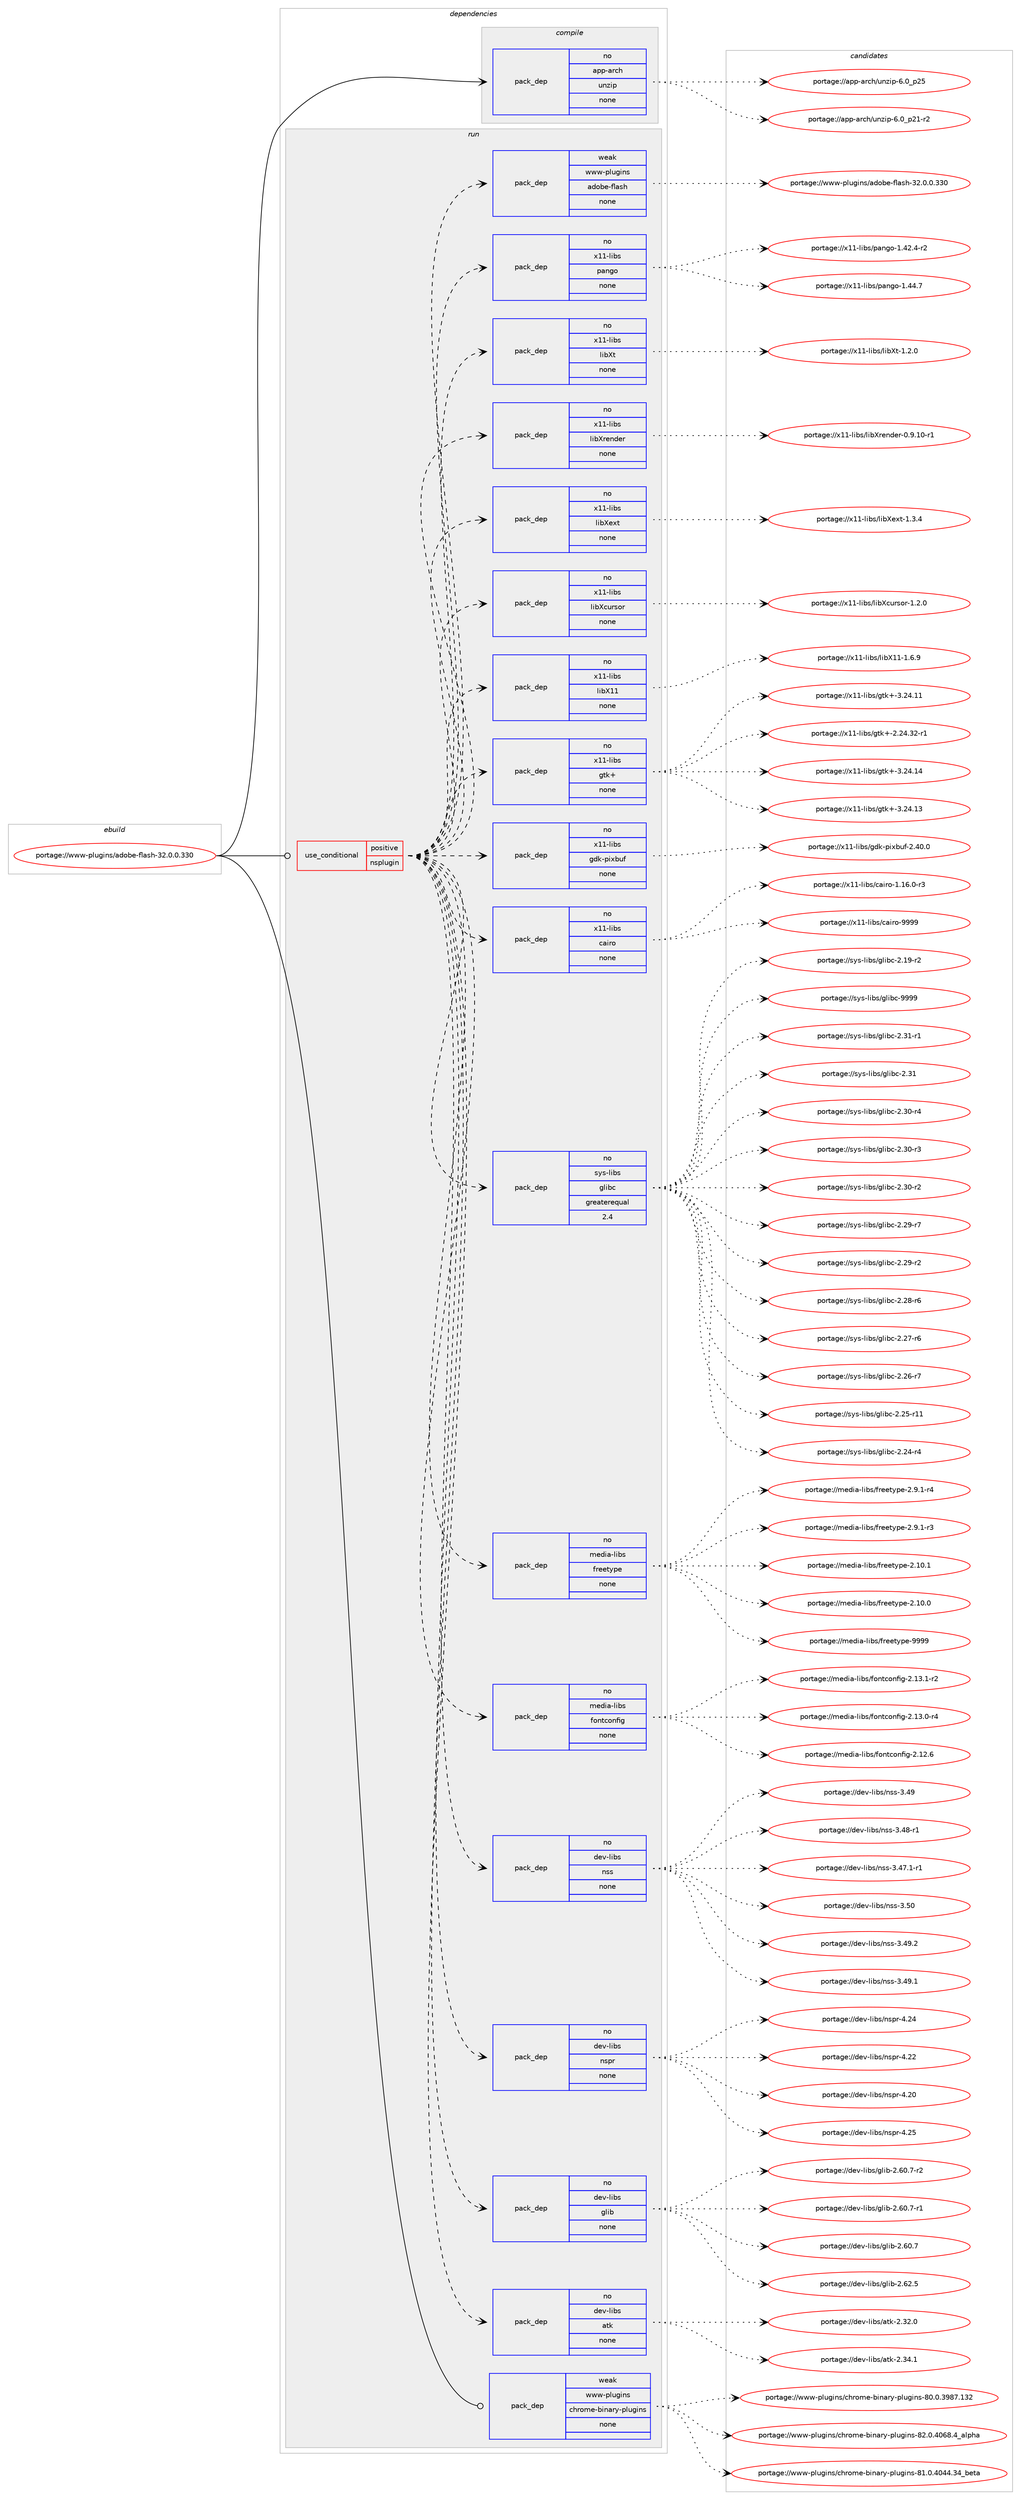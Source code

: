 digraph prolog {

# *************
# Graph options
# *************

newrank=true;
concentrate=true;
compound=true;
graph [rankdir=LR,fontname=Helvetica,fontsize=10,ranksep=1.5];#, ranksep=2.5, nodesep=0.2];
edge  [arrowhead=vee];
node  [fontname=Helvetica,fontsize=10];

# **********
# The ebuild
# **********

subgraph cluster_leftcol {
color=gray;
rank=same;
label=<<i>ebuild</i>>;
id [label="portage://www-plugins/adobe-flash-32.0.0.330", color=red, width=4, href="../www-plugins/adobe-flash-32.0.0.330.svg"];
}

# ****************
# The dependencies
# ****************

subgraph cluster_midcol {
color=gray;
label=<<i>dependencies</i>>;
subgraph cluster_compile {
fillcolor="#eeeeee";
style=filled;
label=<<i>compile</i>>;
subgraph pack13948 {
dependency16282 [label=<<TABLE BORDER="0" CELLBORDER="1" CELLSPACING="0" CELLPADDING="4" WIDTH="220"><TR><TD ROWSPAN="6" CELLPADDING="30">pack_dep</TD></TR><TR><TD WIDTH="110">no</TD></TR><TR><TD>app-arch</TD></TR><TR><TD>unzip</TD></TR><TR><TD>none</TD></TR><TR><TD></TD></TR></TABLE>>, shape=none, color=blue];
}
id:e -> dependency16282:w [weight=20,style="solid",arrowhead="vee"];
}
subgraph cluster_compileandrun {
fillcolor="#eeeeee";
style=filled;
label=<<i>compile and run</i>>;
}
subgraph cluster_run {
fillcolor="#eeeeee";
style=filled;
label=<<i>run</i>>;
subgraph cond2040 {
dependency16283 [label=<<TABLE BORDER="0" CELLBORDER="1" CELLSPACING="0" CELLPADDING="4"><TR><TD ROWSPAN="3" CELLPADDING="10">use_conditional</TD></TR><TR><TD>positive</TD></TR><TR><TD>nsplugin</TD></TR></TABLE>>, shape=none, color=red];
subgraph pack13949 {
dependency16284 [label=<<TABLE BORDER="0" CELLBORDER="1" CELLSPACING="0" CELLPADDING="4" WIDTH="220"><TR><TD ROWSPAN="6" CELLPADDING="30">pack_dep</TD></TR><TR><TD WIDTH="110">no</TD></TR><TR><TD>dev-libs</TD></TR><TR><TD>atk</TD></TR><TR><TD>none</TD></TR><TR><TD></TD></TR></TABLE>>, shape=none, color=blue];
}
dependency16283:e -> dependency16284:w [weight=20,style="dashed",arrowhead="vee"];
subgraph pack13950 {
dependency16285 [label=<<TABLE BORDER="0" CELLBORDER="1" CELLSPACING="0" CELLPADDING="4" WIDTH="220"><TR><TD ROWSPAN="6" CELLPADDING="30">pack_dep</TD></TR><TR><TD WIDTH="110">no</TD></TR><TR><TD>dev-libs</TD></TR><TR><TD>glib</TD></TR><TR><TD>none</TD></TR><TR><TD></TD></TR></TABLE>>, shape=none, color=blue];
}
dependency16283:e -> dependency16285:w [weight=20,style="dashed",arrowhead="vee"];
subgraph pack13951 {
dependency16286 [label=<<TABLE BORDER="0" CELLBORDER="1" CELLSPACING="0" CELLPADDING="4" WIDTH="220"><TR><TD ROWSPAN="6" CELLPADDING="30">pack_dep</TD></TR><TR><TD WIDTH="110">no</TD></TR><TR><TD>dev-libs</TD></TR><TR><TD>nspr</TD></TR><TR><TD>none</TD></TR><TR><TD></TD></TR></TABLE>>, shape=none, color=blue];
}
dependency16283:e -> dependency16286:w [weight=20,style="dashed",arrowhead="vee"];
subgraph pack13952 {
dependency16287 [label=<<TABLE BORDER="0" CELLBORDER="1" CELLSPACING="0" CELLPADDING="4" WIDTH="220"><TR><TD ROWSPAN="6" CELLPADDING="30">pack_dep</TD></TR><TR><TD WIDTH="110">no</TD></TR><TR><TD>dev-libs</TD></TR><TR><TD>nss</TD></TR><TR><TD>none</TD></TR><TR><TD></TD></TR></TABLE>>, shape=none, color=blue];
}
dependency16283:e -> dependency16287:w [weight=20,style="dashed",arrowhead="vee"];
subgraph pack13953 {
dependency16288 [label=<<TABLE BORDER="0" CELLBORDER="1" CELLSPACING="0" CELLPADDING="4" WIDTH="220"><TR><TD ROWSPAN="6" CELLPADDING="30">pack_dep</TD></TR><TR><TD WIDTH="110">no</TD></TR><TR><TD>media-libs</TD></TR><TR><TD>fontconfig</TD></TR><TR><TD>none</TD></TR><TR><TD></TD></TR></TABLE>>, shape=none, color=blue];
}
dependency16283:e -> dependency16288:w [weight=20,style="dashed",arrowhead="vee"];
subgraph pack13954 {
dependency16289 [label=<<TABLE BORDER="0" CELLBORDER="1" CELLSPACING="0" CELLPADDING="4" WIDTH="220"><TR><TD ROWSPAN="6" CELLPADDING="30">pack_dep</TD></TR><TR><TD WIDTH="110">no</TD></TR><TR><TD>media-libs</TD></TR><TR><TD>freetype</TD></TR><TR><TD>none</TD></TR><TR><TD></TD></TR></TABLE>>, shape=none, color=blue];
}
dependency16283:e -> dependency16289:w [weight=20,style="dashed",arrowhead="vee"];
subgraph pack13955 {
dependency16290 [label=<<TABLE BORDER="0" CELLBORDER="1" CELLSPACING="0" CELLPADDING="4" WIDTH="220"><TR><TD ROWSPAN="6" CELLPADDING="30">pack_dep</TD></TR><TR><TD WIDTH="110">no</TD></TR><TR><TD>sys-libs</TD></TR><TR><TD>glibc</TD></TR><TR><TD>greaterequal</TD></TR><TR><TD>2.4</TD></TR></TABLE>>, shape=none, color=blue];
}
dependency16283:e -> dependency16290:w [weight=20,style="dashed",arrowhead="vee"];
subgraph pack13956 {
dependency16291 [label=<<TABLE BORDER="0" CELLBORDER="1" CELLSPACING="0" CELLPADDING="4" WIDTH="220"><TR><TD ROWSPAN="6" CELLPADDING="30">pack_dep</TD></TR><TR><TD WIDTH="110">no</TD></TR><TR><TD>x11-libs</TD></TR><TR><TD>cairo</TD></TR><TR><TD>none</TD></TR><TR><TD></TD></TR></TABLE>>, shape=none, color=blue];
}
dependency16283:e -> dependency16291:w [weight=20,style="dashed",arrowhead="vee"];
subgraph pack13957 {
dependency16292 [label=<<TABLE BORDER="0" CELLBORDER="1" CELLSPACING="0" CELLPADDING="4" WIDTH="220"><TR><TD ROWSPAN="6" CELLPADDING="30">pack_dep</TD></TR><TR><TD WIDTH="110">no</TD></TR><TR><TD>x11-libs</TD></TR><TR><TD>gdk-pixbuf</TD></TR><TR><TD>none</TD></TR><TR><TD></TD></TR></TABLE>>, shape=none, color=blue];
}
dependency16283:e -> dependency16292:w [weight=20,style="dashed",arrowhead="vee"];
subgraph pack13958 {
dependency16293 [label=<<TABLE BORDER="0" CELLBORDER="1" CELLSPACING="0" CELLPADDING="4" WIDTH="220"><TR><TD ROWSPAN="6" CELLPADDING="30">pack_dep</TD></TR><TR><TD WIDTH="110">no</TD></TR><TR><TD>x11-libs</TD></TR><TR><TD>gtk+</TD></TR><TR><TD>none</TD></TR><TR><TD></TD></TR></TABLE>>, shape=none, color=blue];
}
dependency16283:e -> dependency16293:w [weight=20,style="dashed",arrowhead="vee"];
subgraph pack13959 {
dependency16294 [label=<<TABLE BORDER="0" CELLBORDER="1" CELLSPACING="0" CELLPADDING="4" WIDTH="220"><TR><TD ROWSPAN="6" CELLPADDING="30">pack_dep</TD></TR><TR><TD WIDTH="110">no</TD></TR><TR><TD>x11-libs</TD></TR><TR><TD>libX11</TD></TR><TR><TD>none</TD></TR><TR><TD></TD></TR></TABLE>>, shape=none, color=blue];
}
dependency16283:e -> dependency16294:w [weight=20,style="dashed",arrowhead="vee"];
subgraph pack13960 {
dependency16295 [label=<<TABLE BORDER="0" CELLBORDER="1" CELLSPACING="0" CELLPADDING="4" WIDTH="220"><TR><TD ROWSPAN="6" CELLPADDING="30">pack_dep</TD></TR><TR><TD WIDTH="110">no</TD></TR><TR><TD>x11-libs</TD></TR><TR><TD>libXcursor</TD></TR><TR><TD>none</TD></TR><TR><TD></TD></TR></TABLE>>, shape=none, color=blue];
}
dependency16283:e -> dependency16295:w [weight=20,style="dashed",arrowhead="vee"];
subgraph pack13961 {
dependency16296 [label=<<TABLE BORDER="0" CELLBORDER="1" CELLSPACING="0" CELLPADDING="4" WIDTH="220"><TR><TD ROWSPAN="6" CELLPADDING="30">pack_dep</TD></TR><TR><TD WIDTH="110">no</TD></TR><TR><TD>x11-libs</TD></TR><TR><TD>libXext</TD></TR><TR><TD>none</TD></TR><TR><TD></TD></TR></TABLE>>, shape=none, color=blue];
}
dependency16283:e -> dependency16296:w [weight=20,style="dashed",arrowhead="vee"];
subgraph pack13962 {
dependency16297 [label=<<TABLE BORDER="0" CELLBORDER="1" CELLSPACING="0" CELLPADDING="4" WIDTH="220"><TR><TD ROWSPAN="6" CELLPADDING="30">pack_dep</TD></TR><TR><TD WIDTH="110">no</TD></TR><TR><TD>x11-libs</TD></TR><TR><TD>libXrender</TD></TR><TR><TD>none</TD></TR><TR><TD></TD></TR></TABLE>>, shape=none, color=blue];
}
dependency16283:e -> dependency16297:w [weight=20,style="dashed",arrowhead="vee"];
subgraph pack13963 {
dependency16298 [label=<<TABLE BORDER="0" CELLBORDER="1" CELLSPACING="0" CELLPADDING="4" WIDTH="220"><TR><TD ROWSPAN="6" CELLPADDING="30">pack_dep</TD></TR><TR><TD WIDTH="110">no</TD></TR><TR><TD>x11-libs</TD></TR><TR><TD>libXt</TD></TR><TR><TD>none</TD></TR><TR><TD></TD></TR></TABLE>>, shape=none, color=blue];
}
dependency16283:e -> dependency16298:w [weight=20,style="dashed",arrowhead="vee"];
subgraph pack13964 {
dependency16299 [label=<<TABLE BORDER="0" CELLBORDER="1" CELLSPACING="0" CELLPADDING="4" WIDTH="220"><TR><TD ROWSPAN="6" CELLPADDING="30">pack_dep</TD></TR><TR><TD WIDTH="110">no</TD></TR><TR><TD>x11-libs</TD></TR><TR><TD>pango</TD></TR><TR><TD>none</TD></TR><TR><TD></TD></TR></TABLE>>, shape=none, color=blue];
}
dependency16283:e -> dependency16299:w [weight=20,style="dashed",arrowhead="vee"];
subgraph pack13965 {
dependency16300 [label=<<TABLE BORDER="0" CELLBORDER="1" CELLSPACING="0" CELLPADDING="4" WIDTH="220"><TR><TD ROWSPAN="6" CELLPADDING="30">pack_dep</TD></TR><TR><TD WIDTH="110">weak</TD></TR><TR><TD>www-plugins</TD></TR><TR><TD>adobe-flash</TD></TR><TR><TD>none</TD></TR><TR><TD></TD></TR></TABLE>>, shape=none, color=blue];
}
dependency16283:e -> dependency16300:w [weight=20,style="dashed",arrowhead="vee"];
}
id:e -> dependency16283:w [weight=20,style="solid",arrowhead="odot"];
subgraph pack13966 {
dependency16301 [label=<<TABLE BORDER="0" CELLBORDER="1" CELLSPACING="0" CELLPADDING="4" WIDTH="220"><TR><TD ROWSPAN="6" CELLPADDING="30">pack_dep</TD></TR><TR><TD WIDTH="110">weak</TD></TR><TR><TD>www-plugins</TD></TR><TR><TD>chrome-binary-plugins</TD></TR><TR><TD>none</TD></TR><TR><TD></TD></TR></TABLE>>, shape=none, color=blue];
}
id:e -> dependency16301:w [weight=20,style="solid",arrowhead="odot"];
}
}

# **************
# The candidates
# **************

subgraph cluster_choices {
rank=same;
color=gray;
label=<<i>candidates</i>>;

subgraph choice13948 {
color=black;
nodesep=1;
choice971121124597114991044711711012210511245544648951125053 [label="portage://app-arch/unzip-6.0_p25", color=red, width=4,href="../app-arch/unzip-6.0_p25.svg"];
choice9711211245971149910447117110122105112455446489511250494511450 [label="portage://app-arch/unzip-6.0_p21-r2", color=red, width=4,href="../app-arch/unzip-6.0_p21-r2.svg"];
dependency16282:e -> choice971121124597114991044711711012210511245544648951125053:w [style=dotted,weight="100"];
dependency16282:e -> choice9711211245971149910447117110122105112455446489511250494511450:w [style=dotted,weight="100"];
}
subgraph choice13949 {
color=black;
nodesep=1;
choice1001011184510810598115479711610745504651524649 [label="portage://dev-libs/atk-2.34.1", color=red, width=4,href="../dev-libs/atk-2.34.1.svg"];
choice1001011184510810598115479711610745504651504648 [label="portage://dev-libs/atk-2.32.0", color=red, width=4,href="../dev-libs/atk-2.32.0.svg"];
dependency16284:e -> choice1001011184510810598115479711610745504651524649:w [style=dotted,weight="100"];
dependency16284:e -> choice1001011184510810598115479711610745504651504648:w [style=dotted,weight="100"];
}
subgraph choice13950 {
color=black;
nodesep=1;
choice1001011184510810598115471031081059845504654504653 [label="portage://dev-libs/glib-2.62.5", color=red, width=4,href="../dev-libs/glib-2.62.5.svg"];
choice10010111845108105981154710310810598455046544846554511450 [label="portage://dev-libs/glib-2.60.7-r2", color=red, width=4,href="../dev-libs/glib-2.60.7-r2.svg"];
choice10010111845108105981154710310810598455046544846554511449 [label="portage://dev-libs/glib-2.60.7-r1", color=red, width=4,href="../dev-libs/glib-2.60.7-r1.svg"];
choice1001011184510810598115471031081059845504654484655 [label="portage://dev-libs/glib-2.60.7", color=red, width=4,href="../dev-libs/glib-2.60.7.svg"];
dependency16285:e -> choice1001011184510810598115471031081059845504654504653:w [style=dotted,weight="100"];
dependency16285:e -> choice10010111845108105981154710310810598455046544846554511450:w [style=dotted,weight="100"];
dependency16285:e -> choice10010111845108105981154710310810598455046544846554511449:w [style=dotted,weight="100"];
dependency16285:e -> choice1001011184510810598115471031081059845504654484655:w [style=dotted,weight="100"];
}
subgraph choice13951 {
color=black;
nodesep=1;
choice1001011184510810598115471101151121144552465053 [label="portage://dev-libs/nspr-4.25", color=red, width=4,href="../dev-libs/nspr-4.25.svg"];
choice1001011184510810598115471101151121144552465052 [label="portage://dev-libs/nspr-4.24", color=red, width=4,href="../dev-libs/nspr-4.24.svg"];
choice1001011184510810598115471101151121144552465050 [label="portage://dev-libs/nspr-4.22", color=red, width=4,href="../dev-libs/nspr-4.22.svg"];
choice1001011184510810598115471101151121144552465048 [label="portage://dev-libs/nspr-4.20", color=red, width=4,href="../dev-libs/nspr-4.20.svg"];
dependency16286:e -> choice1001011184510810598115471101151121144552465053:w [style=dotted,weight="100"];
dependency16286:e -> choice1001011184510810598115471101151121144552465052:w [style=dotted,weight="100"];
dependency16286:e -> choice1001011184510810598115471101151121144552465050:w [style=dotted,weight="100"];
dependency16286:e -> choice1001011184510810598115471101151121144552465048:w [style=dotted,weight="100"];
}
subgraph choice13952 {
color=black;
nodesep=1;
choice1001011184510810598115471101151154551465348 [label="portage://dev-libs/nss-3.50", color=red, width=4,href="../dev-libs/nss-3.50.svg"];
choice10010111845108105981154711011511545514652574650 [label="portage://dev-libs/nss-3.49.2", color=red, width=4,href="../dev-libs/nss-3.49.2.svg"];
choice10010111845108105981154711011511545514652574649 [label="portage://dev-libs/nss-3.49.1", color=red, width=4,href="../dev-libs/nss-3.49.1.svg"];
choice1001011184510810598115471101151154551465257 [label="portage://dev-libs/nss-3.49", color=red, width=4,href="../dev-libs/nss-3.49.svg"];
choice10010111845108105981154711011511545514652564511449 [label="portage://dev-libs/nss-3.48-r1", color=red, width=4,href="../dev-libs/nss-3.48-r1.svg"];
choice100101118451081059811547110115115455146525546494511449 [label="portage://dev-libs/nss-3.47.1-r1", color=red, width=4,href="../dev-libs/nss-3.47.1-r1.svg"];
dependency16287:e -> choice1001011184510810598115471101151154551465348:w [style=dotted,weight="100"];
dependency16287:e -> choice10010111845108105981154711011511545514652574650:w [style=dotted,weight="100"];
dependency16287:e -> choice10010111845108105981154711011511545514652574649:w [style=dotted,weight="100"];
dependency16287:e -> choice1001011184510810598115471101151154551465257:w [style=dotted,weight="100"];
dependency16287:e -> choice10010111845108105981154711011511545514652564511449:w [style=dotted,weight="100"];
dependency16287:e -> choice100101118451081059811547110115115455146525546494511449:w [style=dotted,weight="100"];
}
subgraph choice13953 {
color=black;
nodesep=1;
choice1091011001059745108105981154710211111011699111110102105103455046495146494511450 [label="portage://media-libs/fontconfig-2.13.1-r2", color=red, width=4,href="../media-libs/fontconfig-2.13.1-r2.svg"];
choice1091011001059745108105981154710211111011699111110102105103455046495146484511452 [label="portage://media-libs/fontconfig-2.13.0-r4", color=red, width=4,href="../media-libs/fontconfig-2.13.0-r4.svg"];
choice109101100105974510810598115471021111101169911111010210510345504649504654 [label="portage://media-libs/fontconfig-2.12.6", color=red, width=4,href="../media-libs/fontconfig-2.12.6.svg"];
dependency16288:e -> choice1091011001059745108105981154710211111011699111110102105103455046495146494511450:w [style=dotted,weight="100"];
dependency16288:e -> choice1091011001059745108105981154710211111011699111110102105103455046495146484511452:w [style=dotted,weight="100"];
dependency16288:e -> choice109101100105974510810598115471021111101169911111010210510345504649504654:w [style=dotted,weight="100"];
}
subgraph choice13954 {
color=black;
nodesep=1;
choice109101100105974510810598115471021141011011161211121014557575757 [label="portage://media-libs/freetype-9999", color=red, width=4,href="../media-libs/freetype-9999.svg"];
choice109101100105974510810598115471021141011011161211121014550465746494511452 [label="portage://media-libs/freetype-2.9.1-r4", color=red, width=4,href="../media-libs/freetype-2.9.1-r4.svg"];
choice109101100105974510810598115471021141011011161211121014550465746494511451 [label="portage://media-libs/freetype-2.9.1-r3", color=red, width=4,href="../media-libs/freetype-2.9.1-r3.svg"];
choice1091011001059745108105981154710211410110111612111210145504649484649 [label="portage://media-libs/freetype-2.10.1", color=red, width=4,href="../media-libs/freetype-2.10.1.svg"];
choice1091011001059745108105981154710211410110111612111210145504649484648 [label="portage://media-libs/freetype-2.10.0", color=red, width=4,href="../media-libs/freetype-2.10.0.svg"];
dependency16289:e -> choice109101100105974510810598115471021141011011161211121014557575757:w [style=dotted,weight="100"];
dependency16289:e -> choice109101100105974510810598115471021141011011161211121014550465746494511452:w [style=dotted,weight="100"];
dependency16289:e -> choice109101100105974510810598115471021141011011161211121014550465746494511451:w [style=dotted,weight="100"];
dependency16289:e -> choice1091011001059745108105981154710211410110111612111210145504649484649:w [style=dotted,weight="100"];
dependency16289:e -> choice1091011001059745108105981154710211410110111612111210145504649484648:w [style=dotted,weight="100"];
}
subgraph choice13955 {
color=black;
nodesep=1;
choice11512111545108105981154710310810598994557575757 [label="portage://sys-libs/glibc-9999", color=red, width=4,href="../sys-libs/glibc-9999.svg"];
choice115121115451081059811547103108105989945504651494511449 [label="portage://sys-libs/glibc-2.31-r1", color=red, width=4,href="../sys-libs/glibc-2.31-r1.svg"];
choice11512111545108105981154710310810598994550465149 [label="portage://sys-libs/glibc-2.31", color=red, width=4,href="../sys-libs/glibc-2.31.svg"];
choice115121115451081059811547103108105989945504651484511452 [label="portage://sys-libs/glibc-2.30-r4", color=red, width=4,href="../sys-libs/glibc-2.30-r4.svg"];
choice115121115451081059811547103108105989945504651484511451 [label="portage://sys-libs/glibc-2.30-r3", color=red, width=4,href="../sys-libs/glibc-2.30-r3.svg"];
choice115121115451081059811547103108105989945504651484511450 [label="portage://sys-libs/glibc-2.30-r2", color=red, width=4,href="../sys-libs/glibc-2.30-r2.svg"];
choice115121115451081059811547103108105989945504650574511455 [label="portage://sys-libs/glibc-2.29-r7", color=red, width=4,href="../sys-libs/glibc-2.29-r7.svg"];
choice115121115451081059811547103108105989945504650574511450 [label="portage://sys-libs/glibc-2.29-r2", color=red, width=4,href="../sys-libs/glibc-2.29-r2.svg"];
choice115121115451081059811547103108105989945504650564511454 [label="portage://sys-libs/glibc-2.28-r6", color=red, width=4,href="../sys-libs/glibc-2.28-r6.svg"];
choice115121115451081059811547103108105989945504650554511454 [label="portage://sys-libs/glibc-2.27-r6", color=red, width=4,href="../sys-libs/glibc-2.27-r6.svg"];
choice115121115451081059811547103108105989945504650544511455 [label="portage://sys-libs/glibc-2.26-r7", color=red, width=4,href="../sys-libs/glibc-2.26-r7.svg"];
choice11512111545108105981154710310810598994550465053451144949 [label="portage://sys-libs/glibc-2.25-r11", color=red, width=4,href="../sys-libs/glibc-2.25-r11.svg"];
choice115121115451081059811547103108105989945504650524511452 [label="portage://sys-libs/glibc-2.24-r4", color=red, width=4,href="../sys-libs/glibc-2.24-r4.svg"];
choice115121115451081059811547103108105989945504649574511450 [label="portage://sys-libs/glibc-2.19-r2", color=red, width=4,href="../sys-libs/glibc-2.19-r2.svg"];
dependency16290:e -> choice11512111545108105981154710310810598994557575757:w [style=dotted,weight="100"];
dependency16290:e -> choice115121115451081059811547103108105989945504651494511449:w [style=dotted,weight="100"];
dependency16290:e -> choice11512111545108105981154710310810598994550465149:w [style=dotted,weight="100"];
dependency16290:e -> choice115121115451081059811547103108105989945504651484511452:w [style=dotted,weight="100"];
dependency16290:e -> choice115121115451081059811547103108105989945504651484511451:w [style=dotted,weight="100"];
dependency16290:e -> choice115121115451081059811547103108105989945504651484511450:w [style=dotted,weight="100"];
dependency16290:e -> choice115121115451081059811547103108105989945504650574511455:w [style=dotted,weight="100"];
dependency16290:e -> choice115121115451081059811547103108105989945504650574511450:w [style=dotted,weight="100"];
dependency16290:e -> choice115121115451081059811547103108105989945504650564511454:w [style=dotted,weight="100"];
dependency16290:e -> choice115121115451081059811547103108105989945504650554511454:w [style=dotted,weight="100"];
dependency16290:e -> choice115121115451081059811547103108105989945504650544511455:w [style=dotted,weight="100"];
dependency16290:e -> choice11512111545108105981154710310810598994550465053451144949:w [style=dotted,weight="100"];
dependency16290:e -> choice115121115451081059811547103108105989945504650524511452:w [style=dotted,weight="100"];
dependency16290:e -> choice115121115451081059811547103108105989945504649574511450:w [style=dotted,weight="100"];
}
subgraph choice13956 {
color=black;
nodesep=1;
choice120494945108105981154799971051141114557575757 [label="portage://x11-libs/cairo-9999", color=red, width=4,href="../x11-libs/cairo-9999.svg"];
choice12049494510810598115479997105114111454946495446484511451 [label="portage://x11-libs/cairo-1.16.0-r3", color=red, width=4,href="../x11-libs/cairo-1.16.0-r3.svg"];
dependency16291:e -> choice120494945108105981154799971051141114557575757:w [style=dotted,weight="100"];
dependency16291:e -> choice12049494510810598115479997105114111454946495446484511451:w [style=dotted,weight="100"];
}
subgraph choice13957 {
color=black;
nodesep=1;
choice1204949451081059811547103100107451121051209811710245504652484648 [label="portage://x11-libs/gdk-pixbuf-2.40.0", color=red, width=4,href="../x11-libs/gdk-pixbuf-2.40.0.svg"];
dependency16292:e -> choice1204949451081059811547103100107451121051209811710245504652484648:w [style=dotted,weight="100"];
}
subgraph choice13958 {
color=black;
nodesep=1;
choice1204949451081059811547103116107434551465052464952 [label="portage://x11-libs/gtk+-3.24.14", color=red, width=4,href="../x11-libs/gtk+-3.24.14.svg"];
choice1204949451081059811547103116107434551465052464951 [label="portage://x11-libs/gtk+-3.24.13", color=red, width=4,href="../x11-libs/gtk+-3.24.13.svg"];
choice1204949451081059811547103116107434551465052464949 [label="portage://x11-libs/gtk+-3.24.11", color=red, width=4,href="../x11-libs/gtk+-3.24.11.svg"];
choice12049494510810598115471031161074345504650524651504511449 [label="portage://x11-libs/gtk+-2.24.32-r1", color=red, width=4,href="../x11-libs/gtk+-2.24.32-r1.svg"];
dependency16293:e -> choice1204949451081059811547103116107434551465052464952:w [style=dotted,weight="100"];
dependency16293:e -> choice1204949451081059811547103116107434551465052464951:w [style=dotted,weight="100"];
dependency16293:e -> choice1204949451081059811547103116107434551465052464949:w [style=dotted,weight="100"];
dependency16293:e -> choice12049494510810598115471031161074345504650524651504511449:w [style=dotted,weight="100"];
}
subgraph choice13959 {
color=black;
nodesep=1;
choice120494945108105981154710810598884949454946544657 [label="portage://x11-libs/libX11-1.6.9", color=red, width=4,href="../x11-libs/libX11-1.6.9.svg"];
dependency16294:e -> choice120494945108105981154710810598884949454946544657:w [style=dotted,weight="100"];
}
subgraph choice13960 {
color=black;
nodesep=1;
choice1204949451081059811547108105988899117114115111114454946504648 [label="portage://x11-libs/libXcursor-1.2.0", color=red, width=4,href="../x11-libs/libXcursor-1.2.0.svg"];
dependency16295:e -> choice1204949451081059811547108105988899117114115111114454946504648:w [style=dotted,weight="100"];
}
subgraph choice13961 {
color=black;
nodesep=1;
choice12049494510810598115471081059888101120116454946514652 [label="portage://x11-libs/libXext-1.3.4", color=red, width=4,href="../x11-libs/libXext-1.3.4.svg"];
dependency16296:e -> choice12049494510810598115471081059888101120116454946514652:w [style=dotted,weight="100"];
}
subgraph choice13962 {
color=black;
nodesep=1;
choice12049494510810598115471081059888114101110100101114454846574649484511449 [label="portage://x11-libs/libXrender-0.9.10-r1", color=red, width=4,href="../x11-libs/libXrender-0.9.10-r1.svg"];
dependency16297:e -> choice12049494510810598115471081059888114101110100101114454846574649484511449:w [style=dotted,weight="100"];
}
subgraph choice13963 {
color=black;
nodesep=1;
choice12049494510810598115471081059888116454946504648 [label="portage://x11-libs/libXt-1.2.0", color=red, width=4,href="../x11-libs/libXt-1.2.0.svg"];
dependency16298:e -> choice12049494510810598115471081059888116454946504648:w [style=dotted,weight="100"];
}
subgraph choice13964 {
color=black;
nodesep=1;
choice12049494510810598115471129711010311145494652524655 [label="portage://x11-libs/pango-1.44.7", color=red, width=4,href="../x11-libs/pango-1.44.7.svg"];
choice120494945108105981154711297110103111454946525046524511450 [label="portage://x11-libs/pango-1.42.4-r2", color=red, width=4,href="../x11-libs/pango-1.42.4-r2.svg"];
dependency16299:e -> choice12049494510810598115471129711010311145494652524655:w [style=dotted,weight="100"];
dependency16299:e -> choice120494945108105981154711297110103111454946525046524511450:w [style=dotted,weight="100"];
}
subgraph choice13965 {
color=black;
nodesep=1;
choice1191191194511210811710310511011547971001119810145102108971151044551504648464846515148 [label="portage://www-plugins/adobe-flash-32.0.0.330", color=red, width=4,href="../www-plugins/adobe-flash-32.0.0.330.svg"];
dependency16300:e -> choice1191191194511210811710310511011547971001119810145102108971151044551504648464846515148:w [style=dotted,weight="100"];
}
subgraph choice13966 {
color=black;
nodesep=1;
choice11911911945112108117103105110115479910411411110910145981051109711412145112108117103105110115455650464846524854564652959710811210497 [label="portage://www-plugins/chrome-binary-plugins-82.0.4068.4_alpha", color=red, width=4,href="../www-plugins/chrome-binary-plugins-82.0.4068.4_alpha.svg"];
choice1191191194511210811710310511011547991041141111091014598105110971141214511210811710310511011545564946484652485252465152959810111697 [label="portage://www-plugins/chrome-binary-plugins-81.0.4044.34_beta", color=red, width=4,href="../www-plugins/chrome-binary-plugins-81.0.4044.34_beta.svg"];
choice119119119451121081171031051101154799104114111109101459810511097114121451121081171031051101154556484648465157565546495150 [label="portage://www-plugins/chrome-binary-plugins-80.0.3987.132", color=red, width=4,href="../www-plugins/chrome-binary-plugins-80.0.3987.132.svg"];
dependency16301:e -> choice11911911945112108117103105110115479910411411110910145981051109711412145112108117103105110115455650464846524854564652959710811210497:w [style=dotted,weight="100"];
dependency16301:e -> choice1191191194511210811710310511011547991041141111091014598105110971141214511210811710310511011545564946484652485252465152959810111697:w [style=dotted,weight="100"];
dependency16301:e -> choice119119119451121081171031051101154799104114111109101459810511097114121451121081171031051101154556484648465157565546495150:w [style=dotted,weight="100"];
}
}

}
